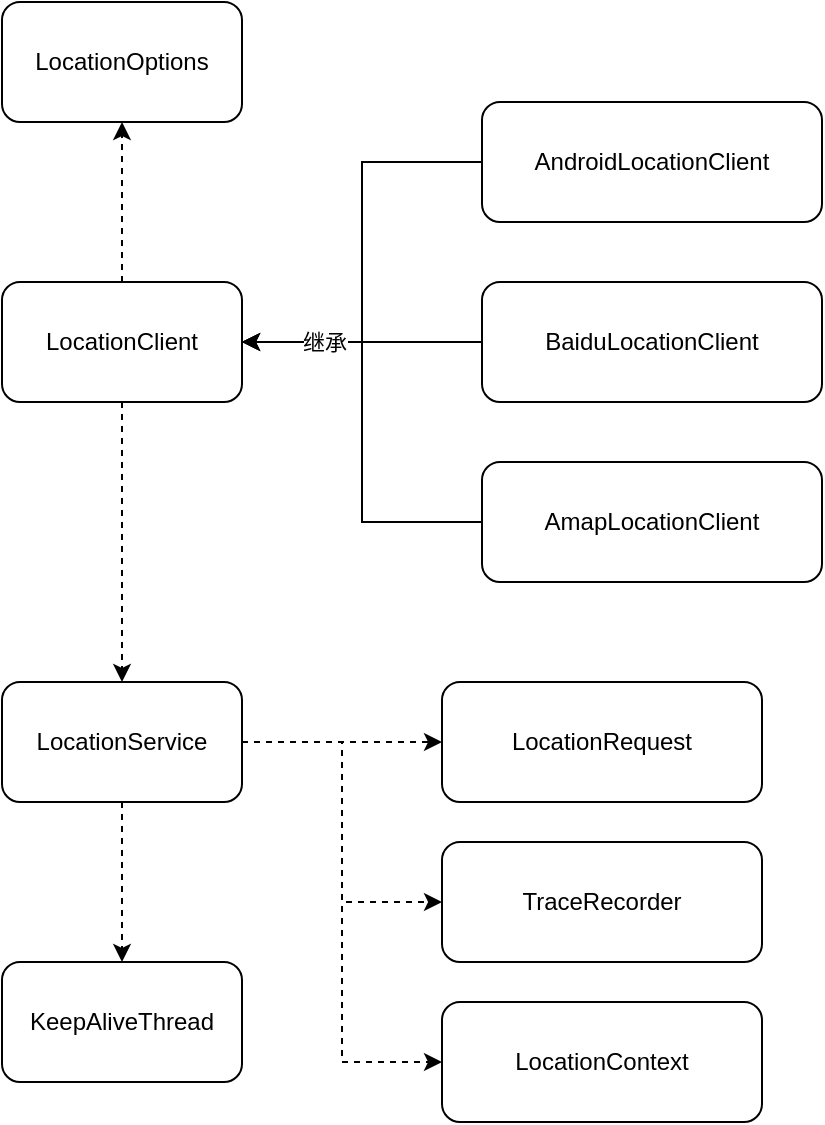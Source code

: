 <mxfile version="18.0.6" type="device"><diagram id="f1vqqpFGcr4X7HLpfXlt" name="第 1 页"><mxGraphModel dx="1185" dy="714" grid="1" gridSize="10" guides="1" tooltips="1" connect="1" arrows="1" fold="1" page="1" pageScale="1" pageWidth="1654" pageHeight="1169" math="0" shadow="0"><root><mxCell id="0"/><mxCell id="1" parent="0"/><mxCell id="LB3kWut-nkrluNB3a1WR-11" style="edgeStyle=orthogonalEdgeStyle;rounded=0;orthogonalLoop=1;jettySize=auto;html=1;dashed=1;" parent="1" source="LB3kWut-nkrluNB3a1WR-1" target="LB3kWut-nkrluNB3a1WR-9" edge="1"><mxGeometry relative="1" as="geometry"/></mxCell><mxCell id="3boyOd9AALch_UCwEWO_-3" style="edgeStyle=orthogonalEdgeStyle;rounded=0;orthogonalLoop=1;jettySize=auto;html=1;exitX=0.5;exitY=1;exitDx=0;exitDy=0;dashed=1;" edge="1" parent="1" source="LB3kWut-nkrluNB3a1WR-1" target="3boyOd9AALch_UCwEWO_-1"><mxGeometry relative="1" as="geometry"/></mxCell><mxCell id="LB3kWut-nkrluNB3a1WR-1" value="LocationClient" style="rounded=1;whiteSpace=wrap;html=1;" parent="1" vertex="1"><mxGeometry x="230" y="400" width="120" height="60" as="geometry"/></mxCell><mxCell id="LB3kWut-nkrluNB3a1WR-5" style="edgeStyle=orthogonalEdgeStyle;rounded=0;orthogonalLoop=1;jettySize=auto;html=1;entryX=1;entryY=0.5;entryDx=0;entryDy=0;" parent="1" source="LB3kWut-nkrluNB3a1WR-2" target="LB3kWut-nkrluNB3a1WR-1" edge="1"><mxGeometry relative="1" as="geometry"/></mxCell><mxCell id="LB3kWut-nkrluNB3a1WR-2" value="AndroidLocationClient" style="rounded=1;whiteSpace=wrap;html=1;" parent="1" vertex="1"><mxGeometry x="470" y="310" width="170" height="60" as="geometry"/></mxCell><mxCell id="LB3kWut-nkrluNB3a1WR-6" style="edgeStyle=orthogonalEdgeStyle;rounded=0;orthogonalLoop=1;jettySize=auto;html=1;entryX=1;entryY=0.5;entryDx=0;entryDy=0;" parent="1" source="LB3kWut-nkrluNB3a1WR-3" target="LB3kWut-nkrluNB3a1WR-1" edge="1"><mxGeometry relative="1" as="geometry"><mxPoint x="380" y="430" as="targetPoint"/></mxGeometry></mxCell><mxCell id="LB3kWut-nkrluNB3a1WR-3" value="BaiduLocationClient" style="rounded=1;whiteSpace=wrap;html=1;" parent="1" vertex="1"><mxGeometry x="470" y="400" width="170" height="60" as="geometry"/></mxCell><mxCell id="LB3kWut-nkrluNB3a1WR-7" style="edgeStyle=orthogonalEdgeStyle;rounded=0;orthogonalLoop=1;jettySize=auto;html=1;entryX=1;entryY=0.5;entryDx=0;entryDy=0;" parent="1" source="LB3kWut-nkrluNB3a1WR-4" target="LB3kWut-nkrluNB3a1WR-1" edge="1"><mxGeometry relative="1" as="geometry"/></mxCell><mxCell id="LB3kWut-nkrluNB3a1WR-8" value="继承" style="edgeLabel;html=1;align=center;verticalAlign=middle;resizable=0;points=[];" parent="LB3kWut-nkrluNB3a1WR-7" vertex="1" connectable="0"><mxGeometry x="0.616" relative="1" as="geometry"><mxPoint as="offset"/></mxGeometry></mxCell><mxCell id="LB3kWut-nkrluNB3a1WR-4" value="AmapLocationClient" style="rounded=1;whiteSpace=wrap;html=1;" parent="1" vertex="1"><mxGeometry x="470" y="490" width="170" height="60" as="geometry"/></mxCell><mxCell id="LB3kWut-nkrluNB3a1WR-9" value="LocationOptions" style="rounded=1;whiteSpace=wrap;html=1;" parent="1" vertex="1"><mxGeometry x="230" y="260" width="120" height="60" as="geometry"/></mxCell><mxCell id="3boyOd9AALch_UCwEWO_-5" value="" style="edgeStyle=orthogonalEdgeStyle;rounded=0;orthogonalLoop=1;jettySize=auto;html=1;dashed=1;" edge="1" parent="1" source="3boyOd9AALch_UCwEWO_-1" target="3boyOd9AALch_UCwEWO_-4"><mxGeometry relative="1" as="geometry"/></mxCell><mxCell id="3boyOd9AALch_UCwEWO_-7" style="edgeStyle=orthogonalEdgeStyle;rounded=0;orthogonalLoop=1;jettySize=auto;html=1;entryX=0;entryY=0.5;entryDx=0;entryDy=0;dashed=1;" edge="1" parent="1" source="3boyOd9AALch_UCwEWO_-1" target="3boyOd9AALch_UCwEWO_-6"><mxGeometry relative="1" as="geometry"/></mxCell><mxCell id="3boyOd9AALch_UCwEWO_-9" style="edgeStyle=orthogonalEdgeStyle;rounded=0;orthogonalLoop=1;jettySize=auto;html=1;entryX=0;entryY=0.5;entryDx=0;entryDy=0;dashed=1;" edge="1" parent="1" source="3boyOd9AALch_UCwEWO_-1" target="3boyOd9AALch_UCwEWO_-8"><mxGeometry relative="1" as="geometry"/></mxCell><mxCell id="3boyOd9AALch_UCwEWO_-12" value="" style="edgeStyle=orthogonalEdgeStyle;rounded=0;orthogonalLoop=1;jettySize=auto;html=1;dashed=1;" edge="1" parent="1" source="3boyOd9AALch_UCwEWO_-1" target="3boyOd9AALch_UCwEWO_-11"><mxGeometry relative="1" as="geometry"/></mxCell><mxCell id="3boyOd9AALch_UCwEWO_-1" value="LocationService" style="rounded=1;whiteSpace=wrap;html=1;" vertex="1" parent="1"><mxGeometry x="230" y="600" width="120" height="60" as="geometry"/></mxCell><mxCell id="3boyOd9AALch_UCwEWO_-4" value="LocationRequest" style="rounded=1;whiteSpace=wrap;html=1;" vertex="1" parent="1"><mxGeometry x="450" y="600" width="160" height="60" as="geometry"/></mxCell><mxCell id="3boyOd9AALch_UCwEWO_-6" value="TraceRecorder" style="rounded=1;whiteSpace=wrap;html=1;" vertex="1" parent="1"><mxGeometry x="450" y="680" width="160" height="60" as="geometry"/></mxCell><mxCell id="3boyOd9AALch_UCwEWO_-8" value="LocationContext" style="rounded=1;whiteSpace=wrap;html=1;" vertex="1" parent="1"><mxGeometry x="450" y="760" width="160" height="60" as="geometry"/></mxCell><mxCell id="3boyOd9AALch_UCwEWO_-11" value="KeepAliveThread" style="rounded=1;whiteSpace=wrap;html=1;" vertex="1" parent="1"><mxGeometry x="230" y="740" width="120" height="60" as="geometry"/></mxCell></root></mxGraphModel></diagram></mxfile>
